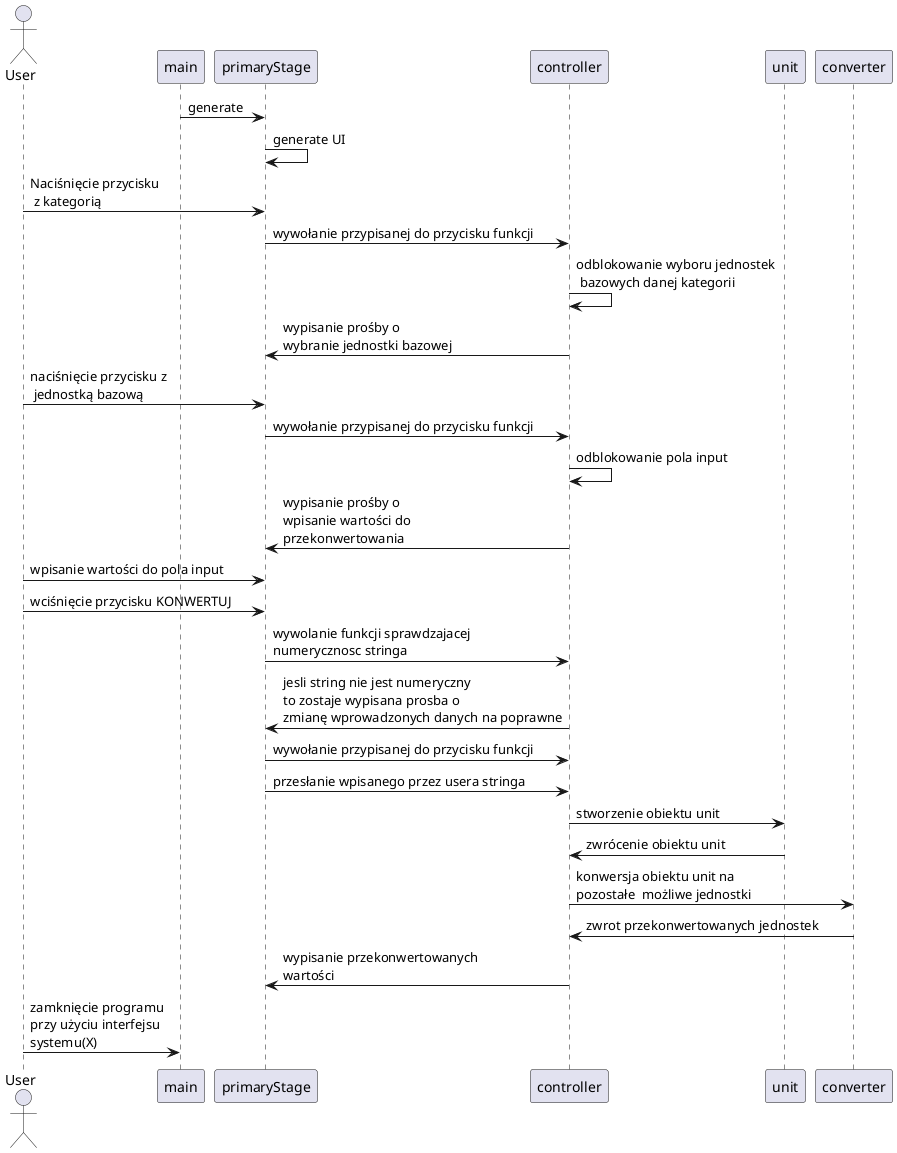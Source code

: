@startuml
actor User
main -> primaryStage: generate
primaryStage->primaryStage: generate UI
User->primaryStage:Naciśnięcie przycisku\n z kategorią
primaryStage->controller:wywołanie przypisanej do przycisku funkcji
controller->controller:odblokowanie wyboru jednostek \n bazowych danej kategorii
controller->primaryStage:wypisanie prośby o \nwybranie jednostki bazowej
User->primaryStage:naciśnięcie przycisku z\n jednostką bazową
primaryStage->controller:wywołanie przypisanej do przycisku funkcji
controller->controller:odblokowanie pola input
controller->primaryStage:wypisanie prośby o \nwpisanie wartości do\nprzekonwertowania
User->primaryStage:wpisanie wartości do pola input
User->primaryStage:wciśnięcie przycisku KONWERTUJ
primaryStage->controller:wywolanie funkcji sprawdzajacej\nnumerycznosc stringa
controller->primaryStage:jesli string nie jest numeryczny\nto zostaje wypisana prosba o\nzmianę wprowadzonych danych na poprawne
primaryStage->controller:wywołanie przypisanej do przycisku funkcji
primaryStage->controller:przesłanie wpisanego przez usera stringa
controller->unit:stworzenie obiektu unit
unit->controller:zwrócenie obiektu unit
controller->converter:konwersja obiektu unit na\npozostałe  możliwe jednostki
converter->controller:zwrot przekonwertowanych jednostek
controller->primaryStage:wypisanie przekonwertowanych\nwartości
User->main:zamknięcie programu\nprzy użyciu interfejsu\nsystemu(X)

@enduml